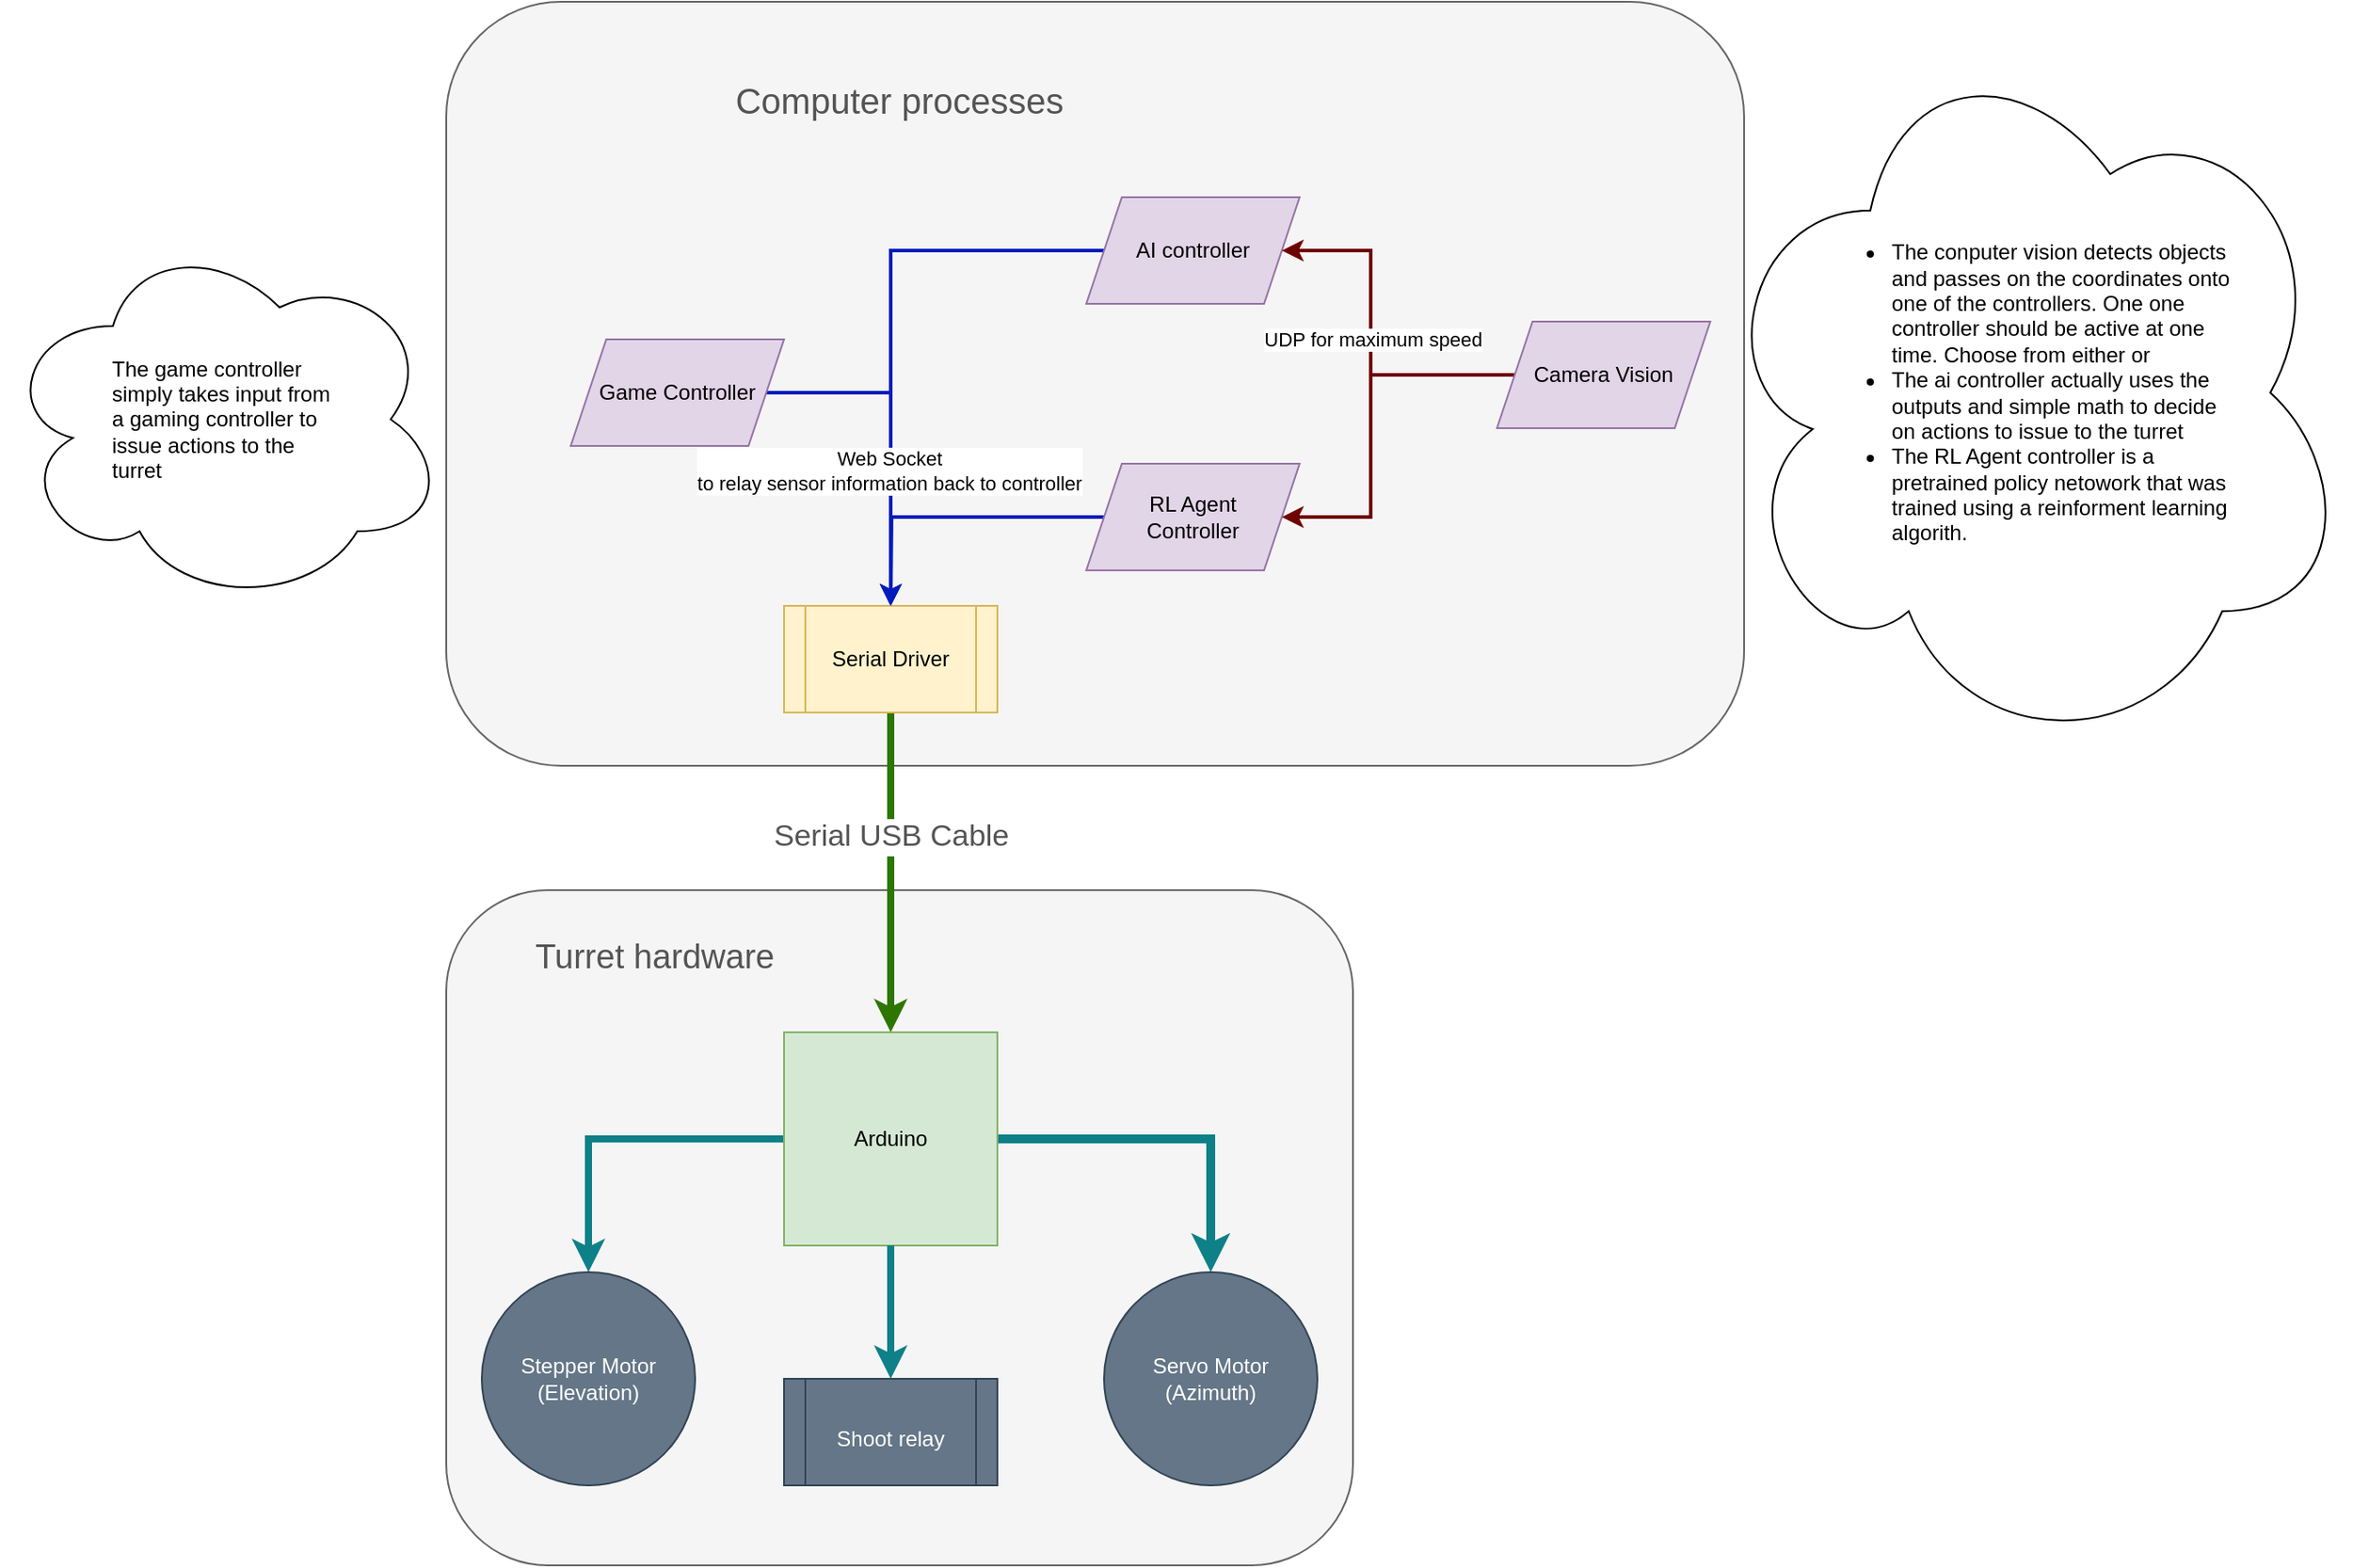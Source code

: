<mxfile>
    <diagram name="Page-1" id="4Fe1I5dRGEgEyMsVQMym">
        <mxGraphModel dx="1683" dy="1877" grid="1" gridSize="10" guides="1" tooltips="1" connect="1" arrows="1" fold="1" page="1" pageScale="1" pageWidth="827" pageHeight="1169" math="0" shadow="0">
            <root>
                <mxCell id="0"/>
                <mxCell id="1" parent="0"/>
                <mxCell id="6" value="" style="rounded=1;whiteSpace=wrap;html=1;fontSize=17;fontColor=#333333;fillColor=#f5f5f5;strokeColor=#666666;" parent="1" vertex="1">
                    <mxGeometry x="170" y="410" width="510" height="380" as="geometry"/>
                </mxCell>
                <mxCell id="2" value="" style="rounded=1;whiteSpace=wrap;html=1;fillColor=#f5f5f5;strokeColor=#666666;fontColor=#333333;" parent="1" vertex="1">
                    <mxGeometry x="170" y="-90" width="730" height="430" as="geometry"/>
                </mxCell>
                <mxCell id="--uYEXLTz-bEyd3GHDbO-6" style="edgeStyle=orthogonalEdgeStyle;rounded=0;orthogonalLoop=1;jettySize=auto;html=1;entryX=0.5;entryY=0;entryDx=0;entryDy=0;fillColor=#0050ef;strokeColor=#001DBC;strokeWidth=2;" parent="1" source="--uYEXLTz-bEyd3GHDbO-2" target="--uYEXLTz-bEyd3GHDbO-5" edge="1">
                    <mxGeometry relative="1" as="geometry">
                        <Array as="points">
                            <mxPoint x="420" y="130"/>
                        </Array>
                    </mxGeometry>
                </mxCell>
                <mxCell id="--uYEXLTz-bEyd3GHDbO-2" value="Game Controller" style="shape=parallelogram;perimeter=parallelogramPerimeter;whiteSpace=wrap;html=1;fixedSize=1;fillColor=#e1d5e7;strokeColor=#9673a6;fontColor=#000000;" parent="1" vertex="1">
                    <mxGeometry x="240" y="100" width="120" height="60" as="geometry"/>
                </mxCell>
                <mxCell id="--uYEXLTz-bEyd3GHDbO-7" style="edgeStyle=orthogonalEdgeStyle;rounded=0;orthogonalLoop=1;jettySize=auto;html=1;entryX=0.5;entryY=0;entryDx=0;entryDy=0;fillColor=#0050ef;strokeColor=#001DBC;strokeWidth=2;" parent="1" source="--uYEXLTz-bEyd3GHDbO-3" target="--uYEXLTz-bEyd3GHDbO-5" edge="1">
                    <mxGeometry relative="1" as="geometry">
                        <Array as="points">
                            <mxPoint x="420" y="50"/>
                        </Array>
                    </mxGeometry>
                </mxCell>
                <mxCell id="22" value="Web Socket&lt;br style=&quot;border-color: var(--border-color);&quot;&gt;to relay sensor information back to controller" style="edgeLabel;html=1;align=center;verticalAlign=middle;resizable=0;points=[];imageWidth=1;" vertex="1" connectable="0" parent="--uYEXLTz-bEyd3GHDbO-7">
                    <mxGeometry x="0.516" y="-1" relative="1" as="geometry">
                        <mxPoint y="1" as="offset"/>
                    </mxGeometry>
                </mxCell>
                <mxCell id="--uYEXLTz-bEyd3GHDbO-3" value="AI controller" style="shape=parallelogram;perimeter=parallelogramPerimeter;whiteSpace=wrap;html=1;fixedSize=1;fillColor=#e1d5e7;strokeColor=#9673a6;fontColor=#000000;" parent="1" vertex="1">
                    <mxGeometry x="530" y="20" width="120" height="60" as="geometry"/>
                </mxCell>
                <mxCell id="--uYEXLTz-bEyd3GHDbO-13" style="edgeStyle=orthogonalEdgeStyle;rounded=0;orthogonalLoop=1;jettySize=auto;html=1;entryX=0.5;entryY=0;entryDx=0;entryDy=0;fillColor=#60a917;strokeColor=#2D7600;strokeWidth=4;" parent="1" source="--uYEXLTz-bEyd3GHDbO-5" target="--uYEXLTz-bEyd3GHDbO-8" edge="1">
                    <mxGeometry relative="1" as="geometry"/>
                </mxCell>
                <mxCell id="5" value="Serial USB&amp;nbsp;Cable" style="edgeLabel;html=1;align=center;verticalAlign=middle;resizable=0;points=[];fontSize=17;fontColor=#545454;" parent="--uYEXLTz-bEyd3GHDbO-13" vertex="1" connectable="0">
                    <mxGeometry x="0.2" y="2" relative="1" as="geometry">
                        <mxPoint x="-2" y="-38" as="offset"/>
                    </mxGeometry>
                </mxCell>
                <mxCell id="--uYEXLTz-bEyd3GHDbO-5" value="Serial Driver" style="shape=process;whiteSpace=wrap;html=1;backgroundOutline=1;fillColor=#fff2cc;strokeColor=#d6b656;fontColor=#000000;" parent="1" vertex="1">
                    <mxGeometry x="360" y="250" width="120" height="60" as="geometry"/>
                </mxCell>
                <mxCell id="--uYEXLTz-bEyd3GHDbO-11" style="edgeStyle=orthogonalEdgeStyle;rounded=0;orthogonalLoop=1;jettySize=auto;html=1;entryX=0.5;entryY=0;entryDx=0;entryDy=0;fillColor=#b0e3e6;strokeColor=#0e8088;strokeWidth=4;" parent="1" source="--uYEXLTz-bEyd3GHDbO-8" target="--uYEXLTz-bEyd3GHDbO-9" edge="1">
                    <mxGeometry relative="1" as="geometry"/>
                </mxCell>
                <mxCell id="--uYEXLTz-bEyd3GHDbO-12" style="edgeStyle=orthogonalEdgeStyle;rounded=0;orthogonalLoop=1;jettySize=auto;html=1;entryX=0.5;entryY=0;entryDx=0;entryDy=0;strokeWidth=5;fillColor=#b0e3e6;strokeColor=#0e8088;" parent="1" source="--uYEXLTz-bEyd3GHDbO-8" target="--uYEXLTz-bEyd3GHDbO-10" edge="1">
                    <mxGeometry relative="1" as="geometry"/>
                </mxCell>
                <mxCell id="--uYEXLTz-bEyd3GHDbO-8" value="Arduino" style="whiteSpace=wrap;html=1;aspect=fixed;fillColor=#d5e8d4;strokeColor=#82b366;fontColor=#000000;" parent="1" vertex="1">
                    <mxGeometry x="360" y="490" width="120" height="120" as="geometry"/>
                </mxCell>
                <mxCell id="--uYEXLTz-bEyd3GHDbO-9" value="Stepper Motor&lt;br&gt;(Elevation)" style="ellipse;whiteSpace=wrap;html=1;aspect=fixed;fillColor=#647687;fontColor=#ffffff;strokeColor=#314354;" parent="1" vertex="1">
                    <mxGeometry x="190" y="625" width="120" height="120" as="geometry"/>
                </mxCell>
                <mxCell id="--uYEXLTz-bEyd3GHDbO-10" value="Servo Motor&lt;br&gt;(Azimuth)" style="ellipse;whiteSpace=wrap;html=1;aspect=fixed;fillColor=#647687;fontColor=#ffffff;strokeColor=#314354;" parent="1" vertex="1">
                    <mxGeometry x="540" y="625" width="120" height="120" as="geometry"/>
                </mxCell>
                <mxCell id="3" value="&lt;font style=&quot;font-size: 20px;&quot; color=&quot;#545454&quot;&gt;Computer processes&lt;/font&gt;" style="text;html=1;strokeColor=none;fillColor=none;align=center;verticalAlign=middle;whiteSpace=wrap;rounded=0;fontSize=20;" parent="1" vertex="1">
                    <mxGeometry x="320" y="-50" width="210" height="30" as="geometry"/>
                </mxCell>
                <mxCell id="7" value="Turret hardware&amp;nbsp;" style="text;html=1;strokeColor=none;fillColor=none;align=center;verticalAlign=middle;whiteSpace=wrap;rounded=0;fontSize=19;fontColor=#545454;" parent="1" vertex="1">
                    <mxGeometry x="210" y="430" width="160" height="35" as="geometry"/>
                </mxCell>
                <mxCell id="8" value="&lt;font style=&quot;font-size: 12px;&quot;&gt;Shoot relay&lt;/font&gt;" style="shape=process;whiteSpace=wrap;html=1;backgroundOutline=1;fontSize=20;fillColor=#647687;strokeColor=#314354;fontColor=#ffffff;" parent="1" vertex="1">
                    <mxGeometry x="360" y="685" width="120" height="60" as="geometry"/>
                </mxCell>
                <mxCell id="9" style="edgeStyle=orthogonalEdgeStyle;rounded=0;orthogonalLoop=1;jettySize=auto;html=1;fillColor=#b0e3e6;strokeColor=#0e8088;strokeWidth=4;exitX=0.5;exitY=1;exitDx=0;exitDy=0;" parent="1" source="--uYEXLTz-bEyd3GHDbO-8" target="8" edge="1">
                    <mxGeometry relative="1" as="geometry">
                        <mxPoint x="370" y="560" as="sourcePoint"/>
                        <mxPoint x="260" y="635" as="targetPoint"/>
                        <Array as="points"/>
                    </mxGeometry>
                </mxCell>
                <mxCell id="18" style="edgeStyle=orthogonalEdgeStyle;html=1;strokeWidth=2;fillColor=#0050ef;strokeColor=#001DBC;rounded=0;" parent="1" source="10" edge="1">
                    <mxGeometry relative="1" as="geometry">
                        <mxPoint x="420" y="250" as="targetPoint"/>
                    </mxGeometry>
                </mxCell>
                <mxCell id="10" value="RL Agent Controller" style="shape=parallelogram;perimeter=parallelogramPerimeter;whiteSpace=wrap;html=1;fixedSize=1;fillColor=#e1d5e7;strokeColor=#9673a6;fontColor=#000000;spacingLeft=15;spacingRight=15;" parent="1" vertex="1">
                    <mxGeometry x="530" y="170" width="120" height="60" as="geometry"/>
                </mxCell>
                <mxCell id="13" value="&lt;ul&gt;&lt;li&gt;The conputer vision detects objects and passes on the coordinates onto one of the controllers. One one controller should be active at one time. Choose from either or&lt;/li&gt;&lt;li&gt;The ai controller actually uses the outputs and simple math to decide on actions to issue to the turret&lt;/li&gt;&lt;li&gt;The RL Agent controller is a pretrained policy netowork that was trained using a reinforment learning algorith.&lt;/li&gt;&lt;/ul&gt;" style="ellipse;shape=cloud;whiteSpace=wrap;html=1;spacingLeft=60;spacingRight=60;align=left;" parent="1" vertex="1">
                    <mxGeometry x="881" y="-75" width="360" height="410" as="geometry"/>
                </mxCell>
                <mxCell id="14" value="&lt;span style=&quot;background-color: initial;&quot;&gt;The game controller simply takes input from a gaming controller to issue actions to the turret&lt;/span&gt;" style="ellipse;shape=cloud;whiteSpace=wrap;html=1;spacingLeft=60;spacingRight=60;align=left;" parent="1" vertex="1">
                    <mxGeometry x="-80" y="40" width="250" height="210" as="geometry"/>
                </mxCell>
                <mxCell id="16" style="edgeStyle=orthogonalEdgeStyle;html=1;entryX=1;entryY=0.5;entryDx=0;entryDy=0;fillColor=#a20025;strokeColor=#6F0000;strokeWidth=2;rounded=0;" parent="1" source="15" target="--uYEXLTz-bEyd3GHDbO-3" edge="1">
                    <mxGeometry relative="1" as="geometry">
                        <Array as="points">
                            <mxPoint x="690" y="120"/>
                            <mxPoint x="690" y="50"/>
                        </Array>
                    </mxGeometry>
                </mxCell>
                <mxCell id="20" value="UDP for maximum speed" style="edgeLabel;html=1;align=center;verticalAlign=middle;resizable=0;points=[];labelBackgroundColor=#FFFFFF;labelBorderColor=none;spacingLeft=0;spacingBottom=0;spacingRight=0;labelPadding=10;" vertex="1" connectable="0" parent="16">
                    <mxGeometry x="-0.378" y="-1" relative="1" as="geometry">
                        <mxPoint x="-18" y="-19" as="offset"/>
                    </mxGeometry>
                </mxCell>
                <mxCell id="17" style="edgeStyle=orthogonalEdgeStyle;html=1;entryX=1;entryY=0.5;entryDx=0;entryDy=0;fillColor=#a20025;strokeColor=#6F0000;strokeWidth=2;rounded=0;" parent="1" source="15" target="10" edge="1">
                    <mxGeometry relative="1" as="geometry">
                        <Array as="points">
                            <mxPoint x="690" y="120"/>
                            <mxPoint x="690" y="200"/>
                        </Array>
                    </mxGeometry>
                </mxCell>
                <mxCell id="15" value="Camera Vision" style="shape=parallelogram;perimeter=parallelogramPerimeter;whiteSpace=wrap;html=1;fixedSize=1;fillColor=#e1d5e7;strokeColor=#9673a6;fontColor=#000000;" parent="1" vertex="1">
                    <mxGeometry x="761" y="90" width="120" height="60" as="geometry"/>
                </mxCell>
            </root>
        </mxGraphModel>
    </diagram>
</mxfile>